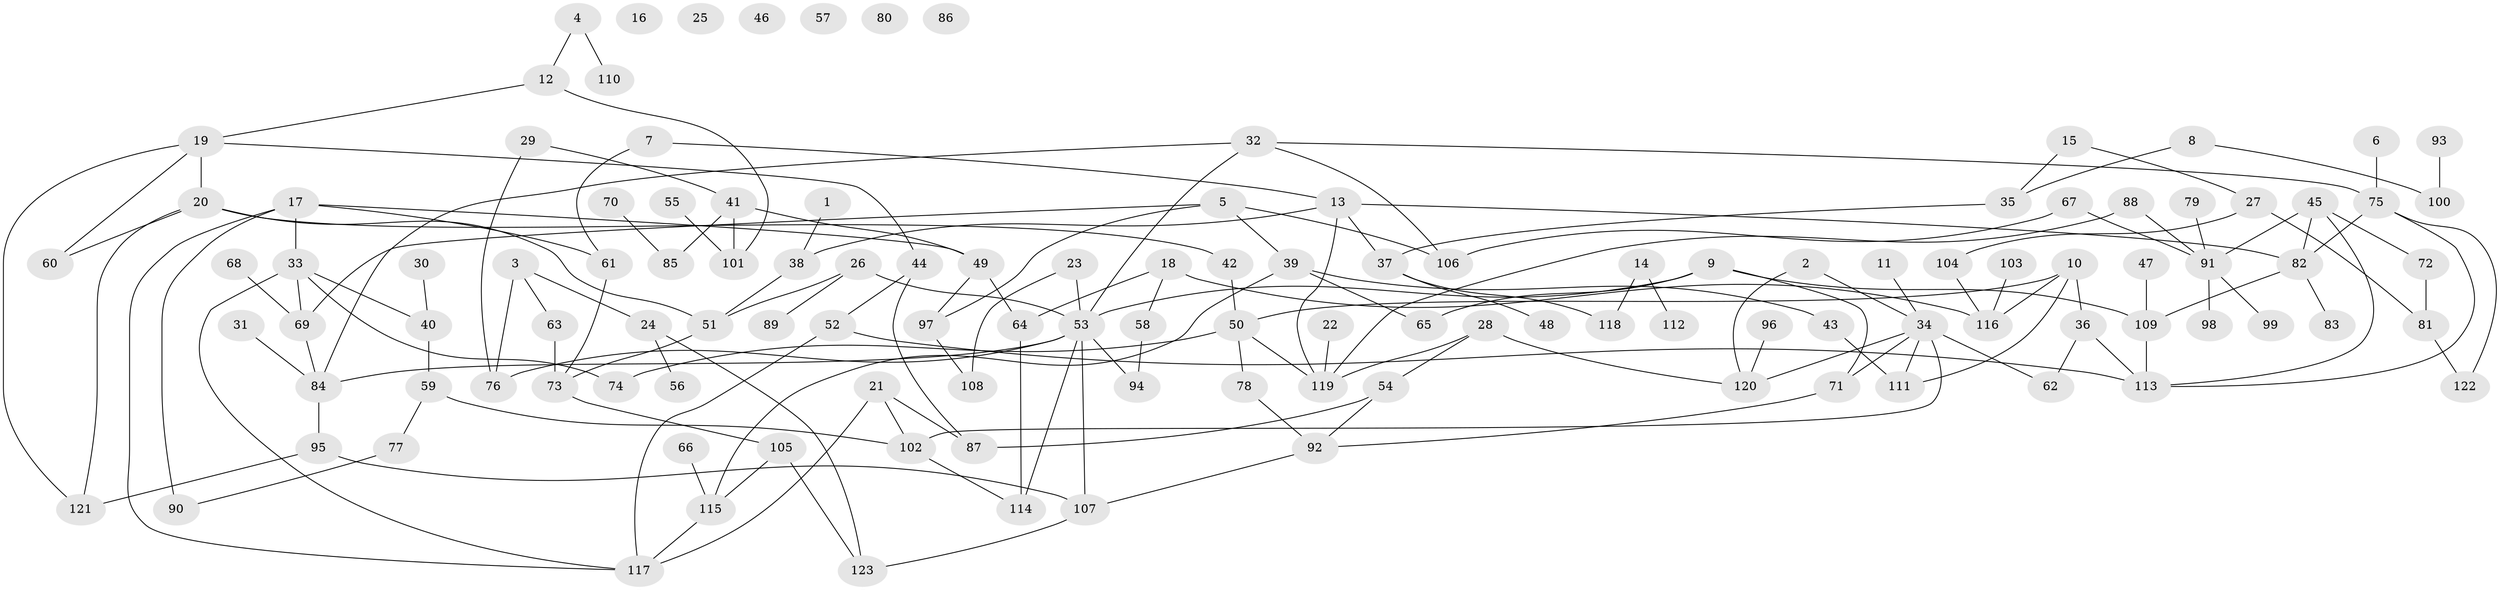 // Generated by graph-tools (version 1.1) at 2025/49/03/09/25 03:49:13]
// undirected, 123 vertices, 166 edges
graph export_dot {
graph [start="1"]
  node [color=gray90,style=filled];
  1;
  2;
  3;
  4;
  5;
  6;
  7;
  8;
  9;
  10;
  11;
  12;
  13;
  14;
  15;
  16;
  17;
  18;
  19;
  20;
  21;
  22;
  23;
  24;
  25;
  26;
  27;
  28;
  29;
  30;
  31;
  32;
  33;
  34;
  35;
  36;
  37;
  38;
  39;
  40;
  41;
  42;
  43;
  44;
  45;
  46;
  47;
  48;
  49;
  50;
  51;
  52;
  53;
  54;
  55;
  56;
  57;
  58;
  59;
  60;
  61;
  62;
  63;
  64;
  65;
  66;
  67;
  68;
  69;
  70;
  71;
  72;
  73;
  74;
  75;
  76;
  77;
  78;
  79;
  80;
  81;
  82;
  83;
  84;
  85;
  86;
  87;
  88;
  89;
  90;
  91;
  92;
  93;
  94;
  95;
  96;
  97;
  98;
  99;
  100;
  101;
  102;
  103;
  104;
  105;
  106;
  107;
  108;
  109;
  110;
  111;
  112;
  113;
  114;
  115;
  116;
  117;
  118;
  119;
  120;
  121;
  122;
  123;
  1 -- 38;
  2 -- 34;
  2 -- 120;
  3 -- 24;
  3 -- 63;
  3 -- 76;
  4 -- 12;
  4 -- 110;
  5 -- 39;
  5 -- 69;
  5 -- 97;
  5 -- 106;
  6 -- 75;
  7 -- 13;
  7 -- 61;
  8 -- 35;
  8 -- 100;
  9 -- 53;
  9 -- 65;
  9 -- 71;
  9 -- 109;
  10 -- 36;
  10 -- 50;
  10 -- 111;
  10 -- 116;
  11 -- 34;
  12 -- 19;
  12 -- 101;
  13 -- 37;
  13 -- 38;
  13 -- 82;
  13 -- 119;
  14 -- 112;
  14 -- 118;
  15 -- 27;
  15 -- 35;
  17 -- 33;
  17 -- 49;
  17 -- 61;
  17 -- 90;
  17 -- 117;
  18 -- 58;
  18 -- 64;
  18 -- 116;
  19 -- 20;
  19 -- 44;
  19 -- 60;
  19 -- 121;
  20 -- 42;
  20 -- 51;
  20 -- 60;
  20 -- 121;
  21 -- 87;
  21 -- 102;
  21 -- 117;
  22 -- 119;
  23 -- 53;
  23 -- 108;
  24 -- 56;
  24 -- 123;
  26 -- 51;
  26 -- 53;
  26 -- 89;
  27 -- 81;
  27 -- 104;
  28 -- 54;
  28 -- 119;
  28 -- 120;
  29 -- 41;
  29 -- 76;
  30 -- 40;
  31 -- 84;
  32 -- 53;
  32 -- 75;
  32 -- 84;
  32 -- 106;
  33 -- 40;
  33 -- 69;
  33 -- 74;
  33 -- 117;
  34 -- 62;
  34 -- 71;
  34 -- 102;
  34 -- 111;
  34 -- 120;
  35 -- 37;
  36 -- 62;
  36 -- 113;
  37 -- 48;
  37 -- 118;
  38 -- 51;
  39 -- 43;
  39 -- 65;
  39 -- 115;
  40 -- 59;
  41 -- 49;
  41 -- 85;
  41 -- 101;
  42 -- 50;
  43 -- 111;
  44 -- 52;
  44 -- 87;
  45 -- 72;
  45 -- 82;
  45 -- 91;
  45 -- 113;
  47 -- 109;
  49 -- 64;
  49 -- 97;
  50 -- 74;
  50 -- 78;
  50 -- 119;
  51 -- 73;
  52 -- 113;
  52 -- 117;
  53 -- 76;
  53 -- 84;
  53 -- 94;
  53 -- 107;
  53 -- 114;
  54 -- 87;
  54 -- 92;
  55 -- 101;
  58 -- 94;
  59 -- 77;
  59 -- 102;
  61 -- 73;
  63 -- 73;
  64 -- 114;
  66 -- 115;
  67 -- 91;
  67 -- 106;
  68 -- 69;
  69 -- 84;
  70 -- 85;
  71 -- 92;
  72 -- 81;
  73 -- 105;
  75 -- 82;
  75 -- 113;
  75 -- 122;
  77 -- 90;
  78 -- 92;
  79 -- 91;
  81 -- 122;
  82 -- 83;
  82 -- 109;
  84 -- 95;
  88 -- 91;
  88 -- 119;
  91 -- 98;
  91 -- 99;
  92 -- 107;
  93 -- 100;
  95 -- 107;
  95 -- 121;
  96 -- 120;
  97 -- 108;
  102 -- 114;
  103 -- 116;
  104 -- 116;
  105 -- 115;
  105 -- 123;
  107 -- 123;
  109 -- 113;
  115 -- 117;
}
